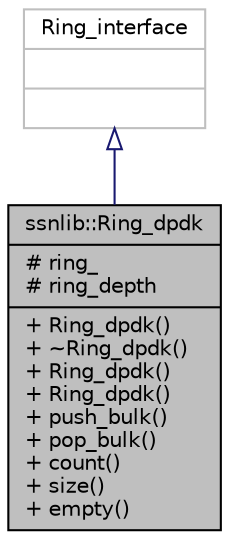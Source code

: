 digraph "ssnlib::Ring_dpdk"
{
  edge [fontname="Helvetica",fontsize="10",labelfontname="Helvetica",labelfontsize="10"];
  node [fontname="Helvetica",fontsize="10",shape=record];
  Node1 [label="{ssnlib::Ring_dpdk\n|# ring_\l# ring_depth\l|+ Ring_dpdk()\l+ ~Ring_dpdk()\l+ Ring_dpdk()\l+ Ring_dpdk()\l+ push_bulk()\l+ pop_bulk()\l+ count()\l+ size()\l+ empty()\l}",height=0.2,width=0.4,color="black", fillcolor="grey75", style="filled", fontcolor="black"];
  Node2 -> Node1 [dir="back",color="midnightblue",fontsize="10",style="solid",arrowtail="onormal",fontname="Helvetica"];
  Node2 [label="{Ring_interface\n||}",height=0.2,width=0.4,color="grey75", fillcolor="white", style="filled"];
}
